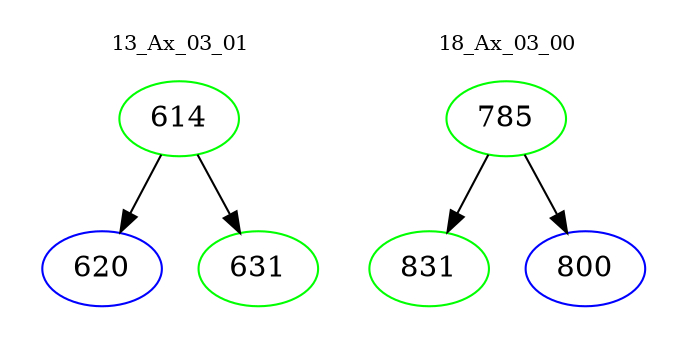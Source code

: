 digraph{
subgraph cluster_0 {
color = white
label = "13_Ax_03_01";
fontsize=10;
T0_614 [label="614", color="green"]
T0_614 -> T0_620 [color="black"]
T0_620 [label="620", color="blue"]
T0_614 -> T0_631 [color="black"]
T0_631 [label="631", color="green"]
}
subgraph cluster_1 {
color = white
label = "18_Ax_03_00";
fontsize=10;
T1_785 [label="785", color="green"]
T1_785 -> T1_831 [color="black"]
T1_831 [label="831", color="green"]
T1_785 -> T1_800 [color="black"]
T1_800 [label="800", color="blue"]
}
}
